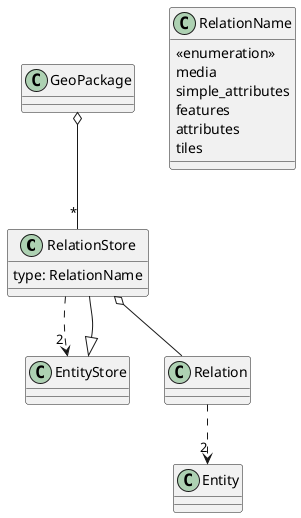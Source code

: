@startuml
   class RelationStore {
     type: RelationName
   }
   class RelationName {
     <<enumeration>>
     media
     simple_attributes
     features
     attributes
     tiles
   }
   GeoPackage o-- "*" RelationStore
   
   EntityStore <|-- RelationStore
   RelationStore ..> "2" EntityStore
   RelationStore o-- Relation
   Relation ..> "2" Entity
@enduml